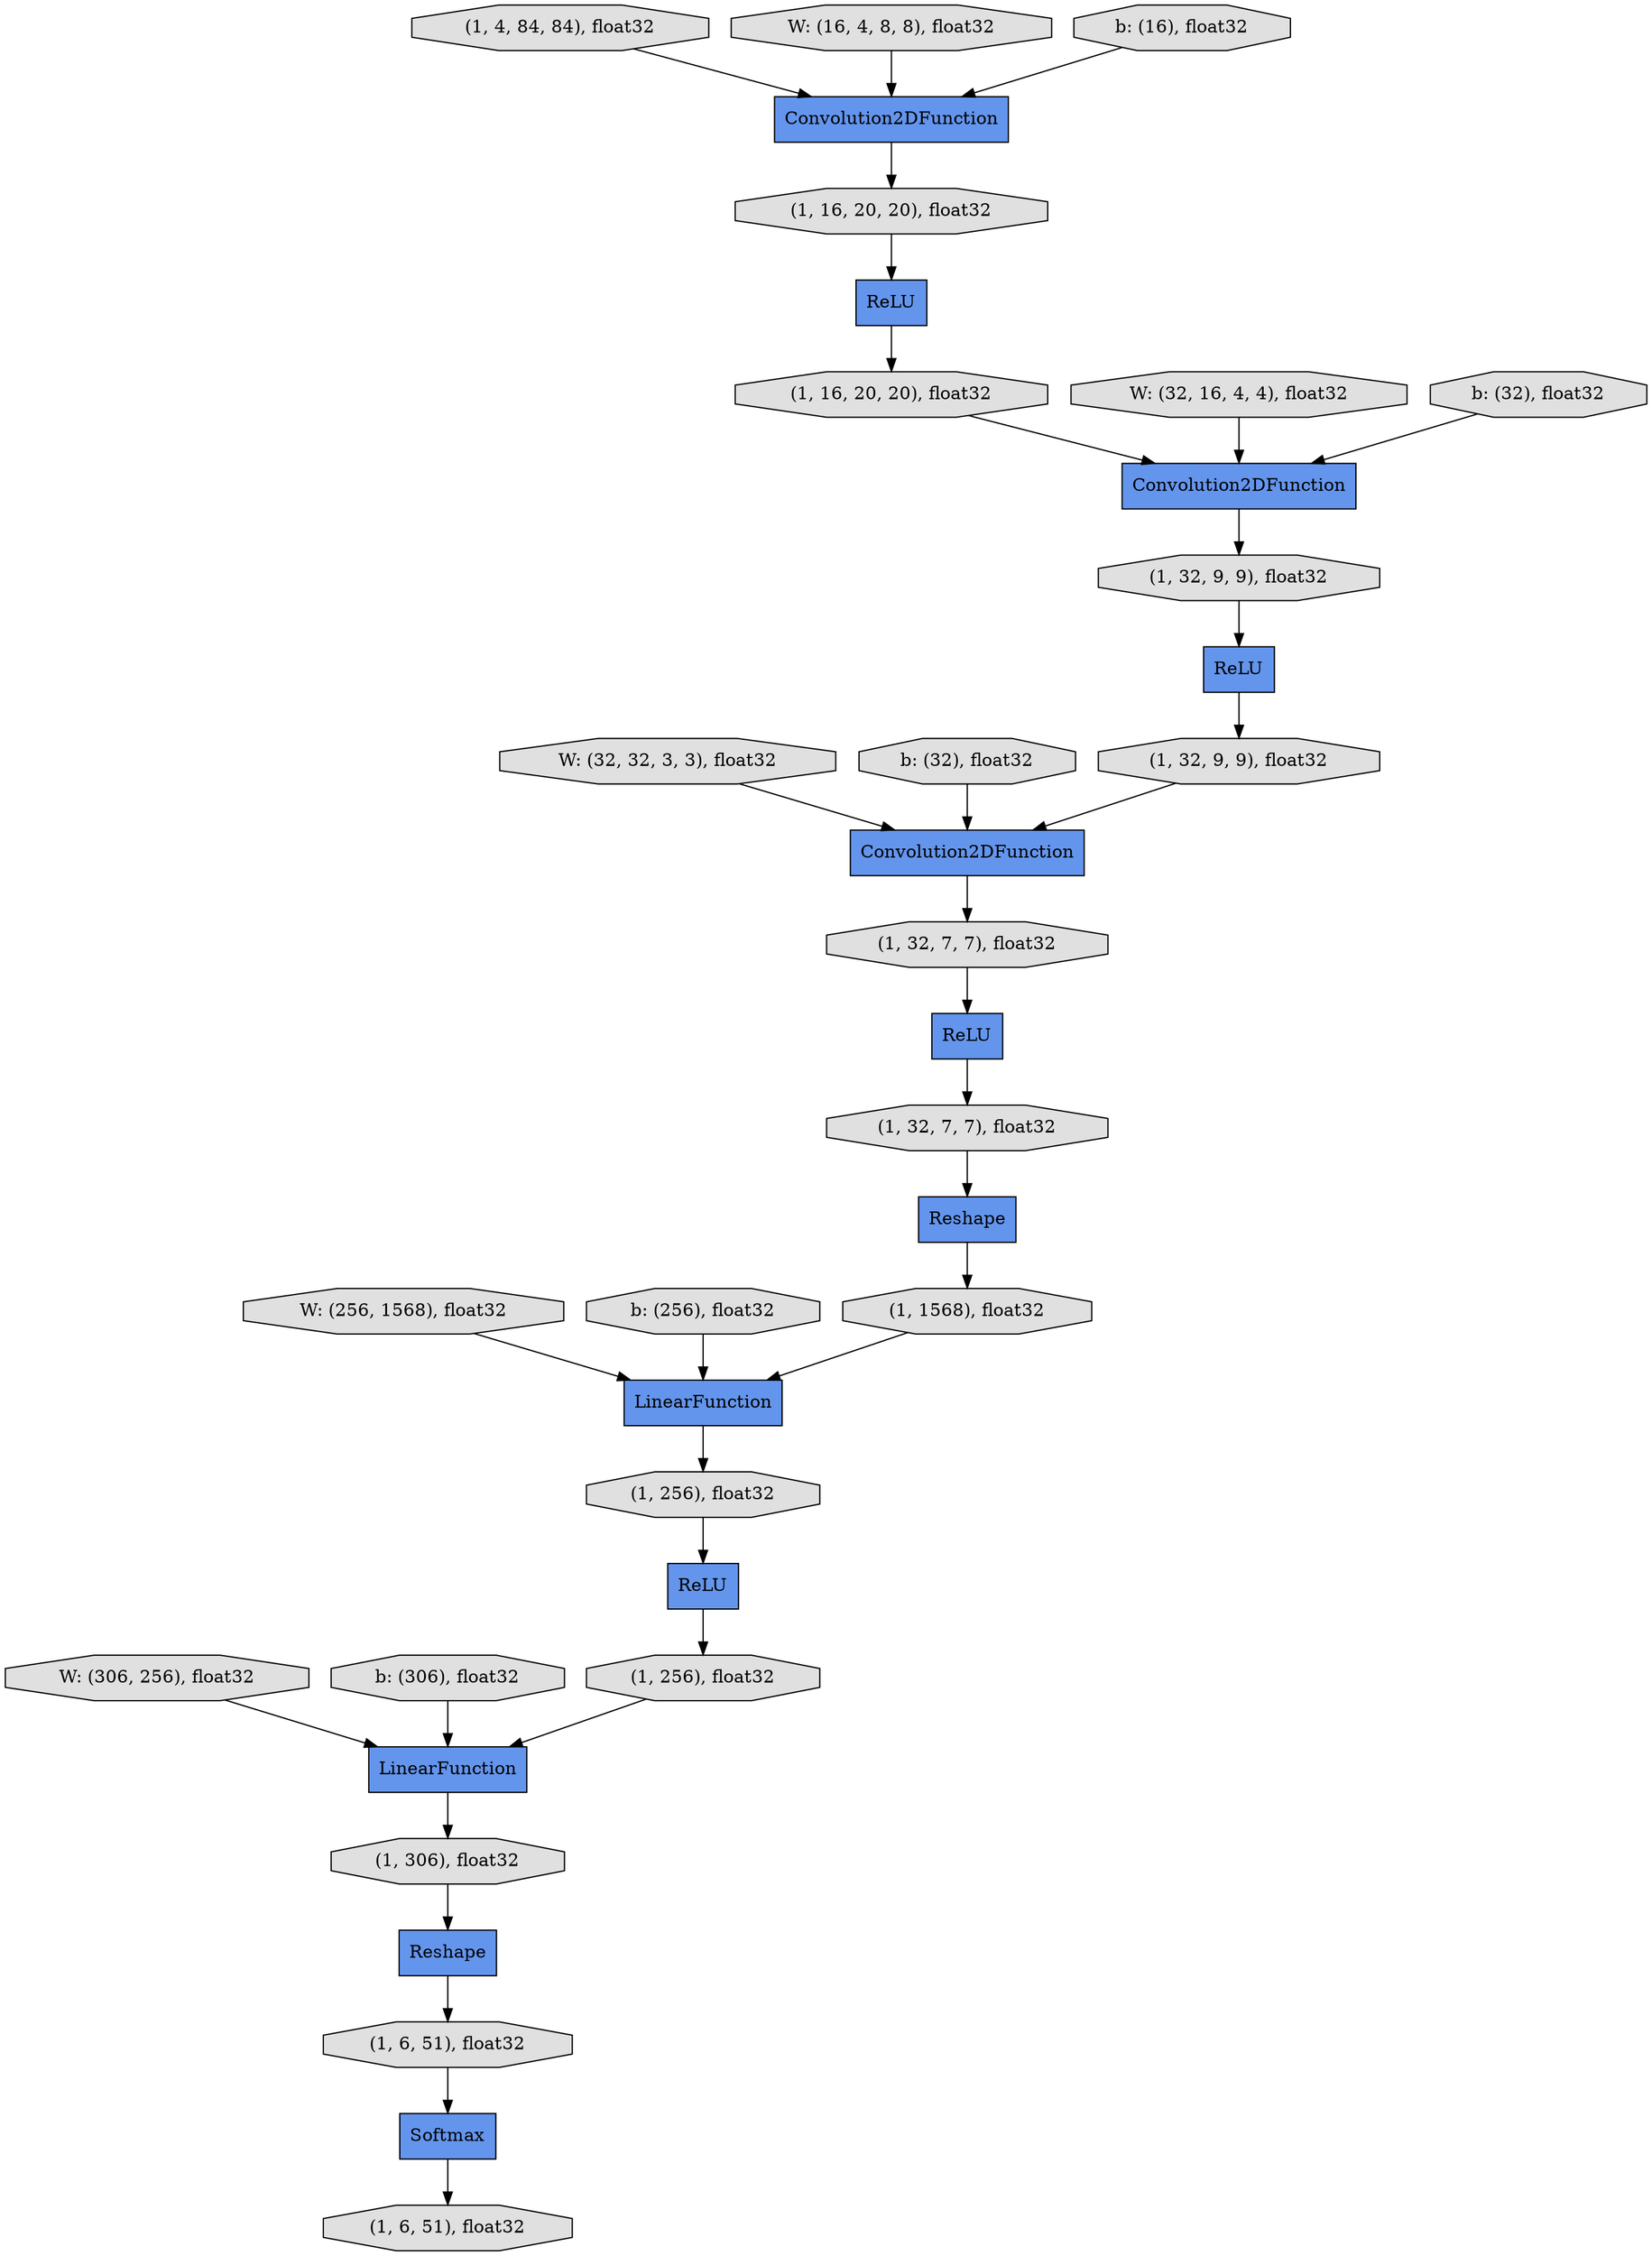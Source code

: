 digraph graphname{rankdir=TB;140612006991888 [label="ReLU",shape="record",fillcolor="#6495ED",style="filled"];140612007153744 [label="(1, 6, 51), float32",shape="octagon",fillcolor="#E0E0E0",style="filled"];140612006989904 [label="W: (32, 32, 3, 3), float32",shape="octagon",fillcolor="#E0E0E0",style="filled"];140612006991952 [label="(1, 16, 20, 20), float32",shape="octagon",fillcolor="#E0E0E0",style="filled"];140612006992144 [label="(1, 32, 9, 9), float32",shape="octagon",fillcolor="#E0E0E0",style="filled"];140612007154000 [label="(1, 6, 51), float32",shape="octagon",fillcolor="#E0E0E0",style="filled"];140612006992208 [label="Convolution2DFunction",shape="record",fillcolor="#6495ED",style="filled"];140612008157520 [label="(1, 4, 84, 84), float32",shape="octagon",fillcolor="#E0E0E0",style="filled"];140612006990224 [label="b: (32), float32",shape="octagon",fillcolor="#E0E0E0",style="filled"];140611966710160 [label="W: (16, 4, 8, 8), float32",shape="octagon",fillcolor="#E0E0E0",style="filled"];140612006992336 [label="(1, 32, 9, 9), float32",shape="octagon",fillcolor="#E0E0E0",style="filled"];140612006990352 [label="W: (306, 256), float32",shape="octagon",fillcolor="#E0E0E0",style="filled"];140612006992592 [label="ReLU",shape="record",fillcolor="#6495ED",style="filled"];140612006990544 [label="W: (256, 1568), float32",shape="octagon",fillcolor="#E0E0E0",style="filled"];140612006992656 [label="(1, 32, 7, 7), float32",shape="octagon",fillcolor="#E0E0E0",style="filled"];140612006992720 [label="LinearFunction",shape="record",fillcolor="#6495ED",style="filled"];140611978373968 [label="Reshape",shape="record",fillcolor="#6495ED",style="filled"];140612006992848 [label="(1, 32, 7, 7), float32",shape="octagon",fillcolor="#E0E0E0",style="filled"];140612006990864 [label="b: (256), float32",shape="octagon",fillcolor="#E0E0E0",style="filled"];140612007425040 [label="Convolution2DFunction",shape="record",fillcolor="#6495ED",style="filled"];140612007427152 [label="b: (16), float32",shape="octagon",fillcolor="#E0E0E0",style="filled"];140612007380112 [label="ReLU",shape="record",fillcolor="#6495ED",style="filled"];140612006993104 [label="LinearFunction",shape="record",fillcolor="#6495ED",style="filled"];140612006993168 [label="(1, 1568), float32",shape="octagon",fillcolor="#E0E0E0",style="filled"];140612006993296 [label="Reshape",shape="record",fillcolor="#6495ED",style="filled"];140612007427472 [label="W: (32, 16, 4, 4), float32",shape="octagon",fillcolor="#E0E0E0",style="filled"];140612006991312 [label="b: (306), float32",shape="octagon",fillcolor="#E0E0E0",style="filled"];140612006993360 [label="(1, 256), float32",shape="octagon",fillcolor="#E0E0E0",style="filled"];140612006993488 [label="(1, 256), float32",shape="octagon",fillcolor="#E0E0E0",style="filled"];140612006991504 [label="(1, 16, 20, 20), float32",shape="octagon",fillcolor="#E0E0E0",style="filled"];140612006991568 [label="Convolution2DFunction",shape="record",fillcolor="#6495ED",style="filled"];140612007427792 [label="b: (32), float32",shape="octagon",fillcolor="#E0E0E0",style="filled"];140612007268048 [label="ReLU",shape="record",fillcolor="#6495ED",style="filled"];140612006993744 [label="Softmax",shape="record",fillcolor="#6495ED",style="filled"];140612006993808 [label="(1, 306), float32",shape="octagon",fillcolor="#E0E0E0",style="filled"];140612007427792 -> 140612006991568;140612006993488 -> 140612006992592;140612006992848 -> 140611978373968;140612006993168 -> 140612006992720;140612006993360 -> 140612006993104;140612006991312 -> 140612006993104;140612006992592 -> 140612006993360;140612006992208 -> 140612006992656;140612007427152 -> 140612007425040;140612006990544 -> 140612006992720;140612006990864 -> 140612006992720;140612006992144 -> 140612007380112;140612006990352 -> 140612006993104;140612006991952 -> 140612006991568;140612007425040 -> 140612006991504;140612006993296 -> 140612007153744;140612006993104 -> 140612006993808;140612006992336 -> 140612006992208;140612007268048 -> 140612006991952;140612007380112 -> 140612006992336;140612007427472 -> 140612006991568;140612006989904 -> 140612006992208;140611966710160 -> 140612007425040;140611978373968 -> 140612006993168;140612006990224 -> 140612006992208;140612006991504 -> 140612007268048;140612006993744 -> 140612007154000;140612008157520 -> 140612007425040;140612006993808 -> 140612006993296;140612006992656 -> 140612006991888;140612006991568 -> 140612006992144;140612007153744 -> 140612006993744;140612006992720 -> 140612006993488;140612006991888 -> 140612006992848;}